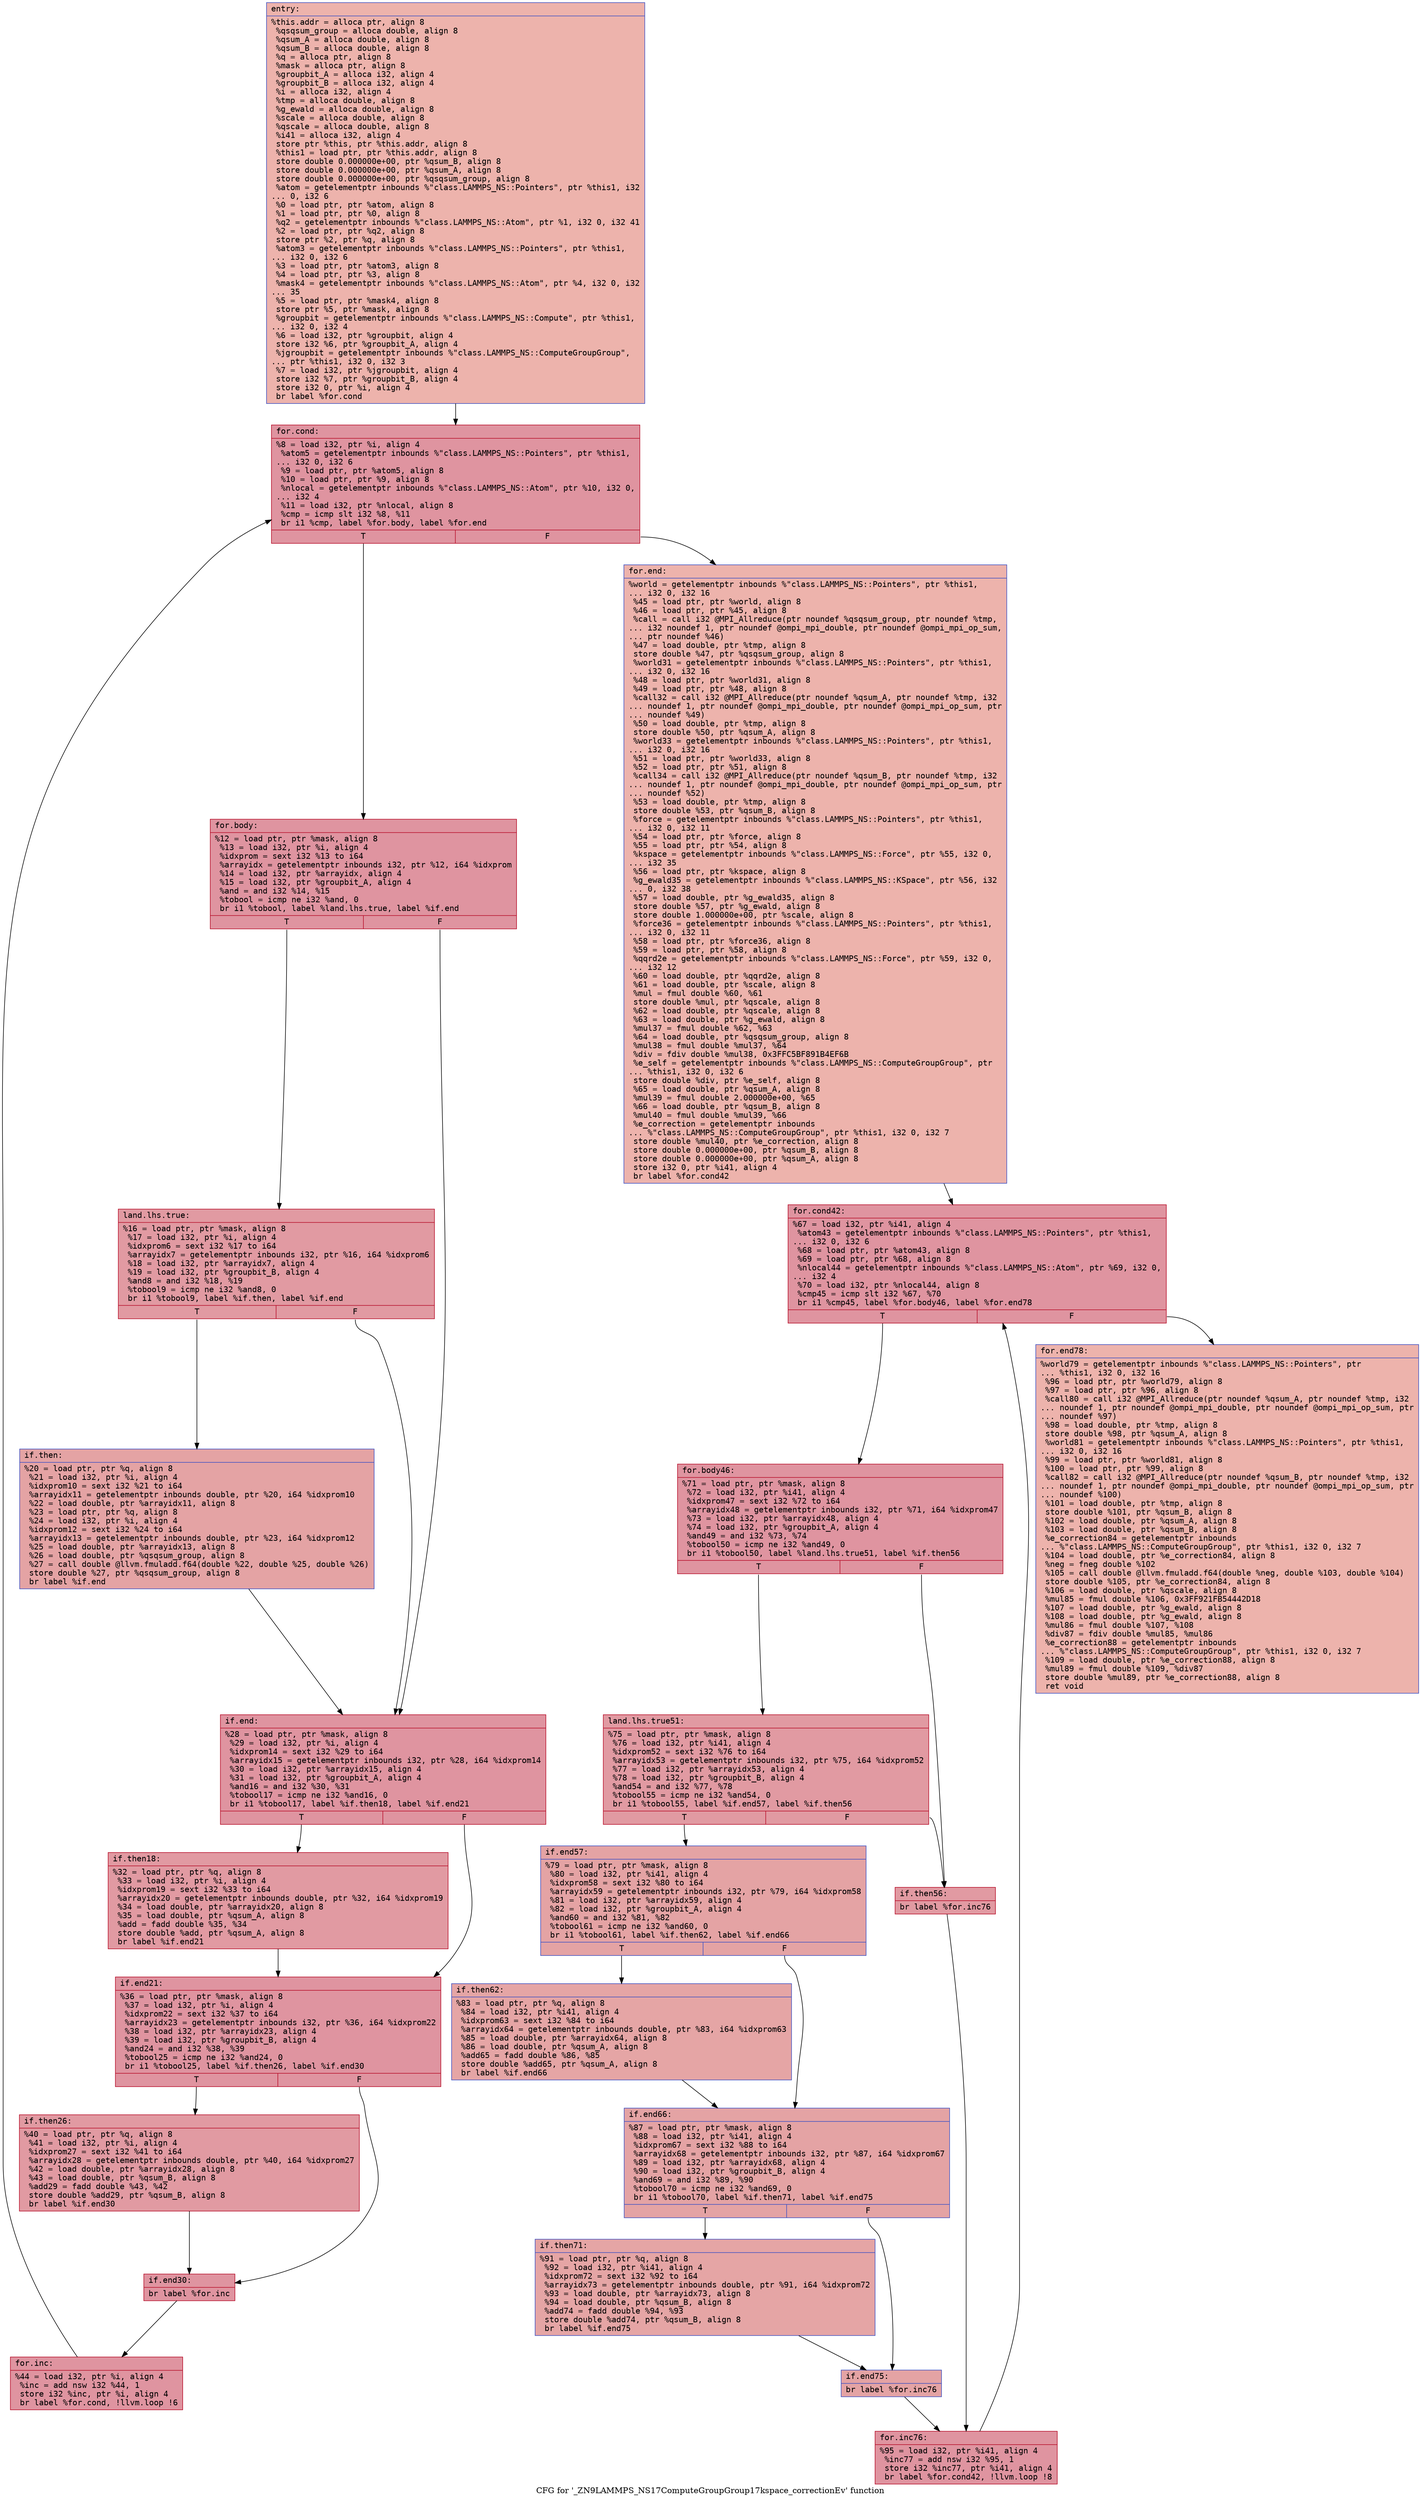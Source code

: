 digraph "CFG for '_ZN9LAMMPS_NS17ComputeGroupGroup17kspace_correctionEv' function" {
	label="CFG for '_ZN9LAMMPS_NS17ComputeGroupGroup17kspace_correctionEv' function";

	Node0x555a14682170 [shape=record,color="#3d50c3ff", style=filled, fillcolor="#d6524470" fontname="Courier",label="{entry:\l|  %this.addr = alloca ptr, align 8\l  %qsqsum_group = alloca double, align 8\l  %qsum_A = alloca double, align 8\l  %qsum_B = alloca double, align 8\l  %q = alloca ptr, align 8\l  %mask = alloca ptr, align 8\l  %groupbit_A = alloca i32, align 4\l  %groupbit_B = alloca i32, align 4\l  %i = alloca i32, align 4\l  %tmp = alloca double, align 8\l  %g_ewald = alloca double, align 8\l  %scale = alloca double, align 8\l  %qscale = alloca double, align 8\l  %i41 = alloca i32, align 4\l  store ptr %this, ptr %this.addr, align 8\l  %this1 = load ptr, ptr %this.addr, align 8\l  store double 0.000000e+00, ptr %qsum_B, align 8\l  store double 0.000000e+00, ptr %qsum_A, align 8\l  store double 0.000000e+00, ptr %qsqsum_group, align 8\l  %atom = getelementptr inbounds %\"class.LAMMPS_NS::Pointers\", ptr %this1, i32\l... 0, i32 6\l  %0 = load ptr, ptr %atom, align 8\l  %1 = load ptr, ptr %0, align 8\l  %q2 = getelementptr inbounds %\"class.LAMMPS_NS::Atom\", ptr %1, i32 0, i32 41\l  %2 = load ptr, ptr %q2, align 8\l  store ptr %2, ptr %q, align 8\l  %atom3 = getelementptr inbounds %\"class.LAMMPS_NS::Pointers\", ptr %this1,\l... i32 0, i32 6\l  %3 = load ptr, ptr %atom3, align 8\l  %4 = load ptr, ptr %3, align 8\l  %mask4 = getelementptr inbounds %\"class.LAMMPS_NS::Atom\", ptr %4, i32 0, i32\l... 35\l  %5 = load ptr, ptr %mask4, align 8\l  store ptr %5, ptr %mask, align 8\l  %groupbit = getelementptr inbounds %\"class.LAMMPS_NS::Compute\", ptr %this1,\l... i32 0, i32 4\l  %6 = load i32, ptr %groupbit, align 4\l  store i32 %6, ptr %groupbit_A, align 4\l  %jgroupbit = getelementptr inbounds %\"class.LAMMPS_NS::ComputeGroupGroup\",\l... ptr %this1, i32 0, i32 3\l  %7 = load i32, ptr %jgroupbit, align 4\l  store i32 %7, ptr %groupbit_B, align 4\l  store i32 0, ptr %i, align 4\l  br label %for.cond\l}"];
	Node0x555a14682170 -> Node0x555a14689e10[tooltip="entry -> for.cond\nProbability 100.00%" ];
	Node0x555a14689e10 [shape=record,color="#b70d28ff", style=filled, fillcolor="#b70d2870" fontname="Courier",label="{for.cond:\l|  %8 = load i32, ptr %i, align 4\l  %atom5 = getelementptr inbounds %\"class.LAMMPS_NS::Pointers\", ptr %this1,\l... i32 0, i32 6\l  %9 = load ptr, ptr %atom5, align 8\l  %10 = load ptr, ptr %9, align 8\l  %nlocal = getelementptr inbounds %\"class.LAMMPS_NS::Atom\", ptr %10, i32 0,\l... i32 4\l  %11 = load i32, ptr %nlocal, align 8\l  %cmp = icmp slt i32 %8, %11\l  br i1 %cmp, label %for.body, label %for.end\l|{<s0>T|<s1>F}}"];
	Node0x555a14689e10:s0 -> Node0x555a1468a480[tooltip="for.cond -> for.body\nProbability 96.88%" ];
	Node0x555a14689e10:s1 -> Node0x555a1468a500[tooltip="for.cond -> for.end\nProbability 3.12%" ];
	Node0x555a1468a480 [shape=record,color="#b70d28ff", style=filled, fillcolor="#b70d2870" fontname="Courier",label="{for.body:\l|  %12 = load ptr, ptr %mask, align 8\l  %13 = load i32, ptr %i, align 4\l  %idxprom = sext i32 %13 to i64\l  %arrayidx = getelementptr inbounds i32, ptr %12, i64 %idxprom\l  %14 = load i32, ptr %arrayidx, align 4\l  %15 = load i32, ptr %groupbit_A, align 4\l  %and = and i32 %14, %15\l  %tobool = icmp ne i32 %and, 0\l  br i1 %tobool, label %land.lhs.true, label %if.end\l|{<s0>T|<s1>F}}"];
	Node0x555a1468a480:s0 -> Node0x555a1468aa70[tooltip="for.body -> land.lhs.true\nProbability 62.50%" ];
	Node0x555a1468a480:s1 -> Node0x555a1468aaf0[tooltip="for.body -> if.end\nProbability 37.50%" ];
	Node0x555a1468aa70 [shape=record,color="#b70d28ff", style=filled, fillcolor="#bb1b2c70" fontname="Courier",label="{land.lhs.true:\l|  %16 = load ptr, ptr %mask, align 8\l  %17 = load i32, ptr %i, align 4\l  %idxprom6 = sext i32 %17 to i64\l  %arrayidx7 = getelementptr inbounds i32, ptr %16, i64 %idxprom6\l  %18 = load i32, ptr %arrayidx7, align 4\l  %19 = load i32, ptr %groupbit_B, align 4\l  %and8 = and i32 %18, %19\l  %tobool9 = icmp ne i32 %and8, 0\l  br i1 %tobool9, label %if.then, label %if.end\l|{<s0>T|<s1>F}}"];
	Node0x555a1468aa70:s0 -> Node0x555a1468b0e0[tooltip="land.lhs.true -> if.then\nProbability 62.50%" ];
	Node0x555a1468aa70:s1 -> Node0x555a1468aaf0[tooltip="land.lhs.true -> if.end\nProbability 37.50%" ];
	Node0x555a1468b0e0 [shape=record,color="#3d50c3ff", style=filled, fillcolor="#c32e3170" fontname="Courier",label="{if.then:\l|  %20 = load ptr, ptr %q, align 8\l  %21 = load i32, ptr %i, align 4\l  %idxprom10 = sext i32 %21 to i64\l  %arrayidx11 = getelementptr inbounds double, ptr %20, i64 %idxprom10\l  %22 = load double, ptr %arrayidx11, align 8\l  %23 = load ptr, ptr %q, align 8\l  %24 = load i32, ptr %i, align 4\l  %idxprom12 = sext i32 %24 to i64\l  %arrayidx13 = getelementptr inbounds double, ptr %23, i64 %idxprom12\l  %25 = load double, ptr %arrayidx13, align 8\l  %26 = load double, ptr %qsqsum_group, align 8\l  %27 = call double @llvm.fmuladd.f64(double %22, double %25, double %26)\l  store double %27, ptr %qsqsum_group, align 8\l  br label %if.end\l}"];
	Node0x555a1468b0e0 -> Node0x555a1468aaf0[tooltip="if.then -> if.end\nProbability 100.00%" ];
	Node0x555a1468aaf0 [shape=record,color="#b70d28ff", style=filled, fillcolor="#b70d2870" fontname="Courier",label="{if.end:\l|  %28 = load ptr, ptr %mask, align 8\l  %29 = load i32, ptr %i, align 4\l  %idxprom14 = sext i32 %29 to i64\l  %arrayidx15 = getelementptr inbounds i32, ptr %28, i64 %idxprom14\l  %30 = load i32, ptr %arrayidx15, align 4\l  %31 = load i32, ptr %groupbit_A, align 4\l  %and16 = and i32 %30, %31\l  %tobool17 = icmp ne i32 %and16, 0\l  br i1 %tobool17, label %if.then18, label %if.end21\l|{<s0>T|<s1>F}}"];
	Node0x555a1468aaf0:s0 -> Node0x555a1468bf40[tooltip="if.end -> if.then18\nProbability 62.50%" ];
	Node0x555a1468aaf0:s1 -> Node0x555a1468c5e0[tooltip="if.end -> if.end21\nProbability 37.50%" ];
	Node0x555a1468bf40 [shape=record,color="#b70d28ff", style=filled, fillcolor="#bb1b2c70" fontname="Courier",label="{if.then18:\l|  %32 = load ptr, ptr %q, align 8\l  %33 = load i32, ptr %i, align 4\l  %idxprom19 = sext i32 %33 to i64\l  %arrayidx20 = getelementptr inbounds double, ptr %32, i64 %idxprom19\l  %34 = load double, ptr %arrayidx20, align 8\l  %35 = load double, ptr %qsum_A, align 8\l  %add = fadd double %35, %34\l  store double %add, ptr %qsum_A, align 8\l  br label %if.end21\l}"];
	Node0x555a1468bf40 -> Node0x555a1468c5e0[tooltip="if.then18 -> if.end21\nProbability 100.00%" ];
	Node0x555a1468c5e0 [shape=record,color="#b70d28ff", style=filled, fillcolor="#b70d2870" fontname="Courier",label="{if.end21:\l|  %36 = load ptr, ptr %mask, align 8\l  %37 = load i32, ptr %i, align 4\l  %idxprom22 = sext i32 %37 to i64\l  %arrayidx23 = getelementptr inbounds i32, ptr %36, i64 %idxprom22\l  %38 = load i32, ptr %arrayidx23, align 4\l  %39 = load i32, ptr %groupbit_B, align 4\l  %and24 = and i32 %38, %39\l  %tobool25 = icmp ne i32 %and24, 0\l  br i1 %tobool25, label %if.then26, label %if.end30\l|{<s0>T|<s1>F}}"];
	Node0x555a1468c5e0:s0 -> Node0x555a1468d120[tooltip="if.end21 -> if.then26\nProbability 62.50%" ];
	Node0x555a1468c5e0:s1 -> Node0x555a1468d1a0[tooltip="if.end21 -> if.end30\nProbability 37.50%" ];
	Node0x555a1468d120 [shape=record,color="#b70d28ff", style=filled, fillcolor="#bb1b2c70" fontname="Courier",label="{if.then26:\l|  %40 = load ptr, ptr %q, align 8\l  %41 = load i32, ptr %i, align 4\l  %idxprom27 = sext i32 %41 to i64\l  %arrayidx28 = getelementptr inbounds double, ptr %40, i64 %idxprom27\l  %42 = load double, ptr %arrayidx28, align 8\l  %43 = load double, ptr %qsum_B, align 8\l  %add29 = fadd double %43, %42\l  store double %add29, ptr %qsum_B, align 8\l  br label %if.end30\l}"];
	Node0x555a1468d120 -> Node0x555a1468d1a0[tooltip="if.then26 -> if.end30\nProbability 100.00%" ];
	Node0x555a1468d1a0 [shape=record,color="#b70d28ff", style=filled, fillcolor="#b70d2870" fontname="Courier",label="{if.end30:\l|  br label %for.inc\l}"];
	Node0x555a1468d1a0 -> Node0x555a1468d800[tooltip="if.end30 -> for.inc\nProbability 100.00%" ];
	Node0x555a1468d800 [shape=record,color="#b70d28ff", style=filled, fillcolor="#b70d2870" fontname="Courier",label="{for.inc:\l|  %44 = load i32, ptr %i, align 4\l  %inc = add nsw i32 %44, 1\l  store i32 %inc, ptr %i, align 4\l  br label %for.cond, !llvm.loop !6\l}"];
	Node0x555a1468d800 -> Node0x555a14689e10[tooltip="for.inc -> for.cond\nProbability 100.00%" ];
	Node0x555a1468a500 [shape=record,color="#3d50c3ff", style=filled, fillcolor="#d6524470" fontname="Courier",label="{for.end:\l|  %world = getelementptr inbounds %\"class.LAMMPS_NS::Pointers\", ptr %this1,\l... i32 0, i32 16\l  %45 = load ptr, ptr %world, align 8\l  %46 = load ptr, ptr %45, align 8\l  %call = call i32 @MPI_Allreduce(ptr noundef %qsqsum_group, ptr noundef %tmp,\l... i32 noundef 1, ptr noundef @ompi_mpi_double, ptr noundef @ompi_mpi_op_sum,\l... ptr noundef %46)\l  %47 = load double, ptr %tmp, align 8\l  store double %47, ptr %qsqsum_group, align 8\l  %world31 = getelementptr inbounds %\"class.LAMMPS_NS::Pointers\", ptr %this1,\l... i32 0, i32 16\l  %48 = load ptr, ptr %world31, align 8\l  %49 = load ptr, ptr %48, align 8\l  %call32 = call i32 @MPI_Allreduce(ptr noundef %qsum_A, ptr noundef %tmp, i32\l... noundef 1, ptr noundef @ompi_mpi_double, ptr noundef @ompi_mpi_op_sum, ptr\l... noundef %49)\l  %50 = load double, ptr %tmp, align 8\l  store double %50, ptr %qsum_A, align 8\l  %world33 = getelementptr inbounds %\"class.LAMMPS_NS::Pointers\", ptr %this1,\l... i32 0, i32 16\l  %51 = load ptr, ptr %world33, align 8\l  %52 = load ptr, ptr %51, align 8\l  %call34 = call i32 @MPI_Allreduce(ptr noundef %qsum_B, ptr noundef %tmp, i32\l... noundef 1, ptr noundef @ompi_mpi_double, ptr noundef @ompi_mpi_op_sum, ptr\l... noundef %52)\l  %53 = load double, ptr %tmp, align 8\l  store double %53, ptr %qsum_B, align 8\l  %force = getelementptr inbounds %\"class.LAMMPS_NS::Pointers\", ptr %this1,\l... i32 0, i32 11\l  %54 = load ptr, ptr %force, align 8\l  %55 = load ptr, ptr %54, align 8\l  %kspace = getelementptr inbounds %\"class.LAMMPS_NS::Force\", ptr %55, i32 0,\l... i32 35\l  %56 = load ptr, ptr %kspace, align 8\l  %g_ewald35 = getelementptr inbounds %\"class.LAMMPS_NS::KSpace\", ptr %56, i32\l... 0, i32 38\l  %57 = load double, ptr %g_ewald35, align 8\l  store double %57, ptr %g_ewald, align 8\l  store double 1.000000e+00, ptr %scale, align 8\l  %force36 = getelementptr inbounds %\"class.LAMMPS_NS::Pointers\", ptr %this1,\l... i32 0, i32 11\l  %58 = load ptr, ptr %force36, align 8\l  %59 = load ptr, ptr %58, align 8\l  %qqrd2e = getelementptr inbounds %\"class.LAMMPS_NS::Force\", ptr %59, i32 0,\l... i32 12\l  %60 = load double, ptr %qqrd2e, align 8\l  %61 = load double, ptr %scale, align 8\l  %mul = fmul double %60, %61\l  store double %mul, ptr %qscale, align 8\l  %62 = load double, ptr %qscale, align 8\l  %63 = load double, ptr %g_ewald, align 8\l  %mul37 = fmul double %62, %63\l  %64 = load double, ptr %qsqsum_group, align 8\l  %mul38 = fmul double %mul37, %64\l  %div = fdiv double %mul38, 0x3FFC5BF891B4EF6B\l  %e_self = getelementptr inbounds %\"class.LAMMPS_NS::ComputeGroupGroup\", ptr\l... %this1, i32 0, i32 6\l  store double %div, ptr %e_self, align 8\l  %65 = load double, ptr %qsum_A, align 8\l  %mul39 = fmul double 2.000000e+00, %65\l  %66 = load double, ptr %qsum_B, align 8\l  %mul40 = fmul double %mul39, %66\l  %e_correction = getelementptr inbounds\l... %\"class.LAMMPS_NS::ComputeGroupGroup\", ptr %this1, i32 0, i32 7\l  store double %mul40, ptr %e_correction, align 8\l  store double 0.000000e+00, ptr %qsum_B, align 8\l  store double 0.000000e+00, ptr %qsum_A, align 8\l  store i32 0, ptr %i41, align 4\l  br label %for.cond42\l}"];
	Node0x555a1468a500 -> Node0x555a146909a0[tooltip="for.end -> for.cond42\nProbability 100.00%" ];
	Node0x555a146909a0 [shape=record,color="#b70d28ff", style=filled, fillcolor="#b70d2870" fontname="Courier",label="{for.cond42:\l|  %67 = load i32, ptr %i41, align 4\l  %atom43 = getelementptr inbounds %\"class.LAMMPS_NS::Pointers\", ptr %this1,\l... i32 0, i32 6\l  %68 = load ptr, ptr %atom43, align 8\l  %69 = load ptr, ptr %68, align 8\l  %nlocal44 = getelementptr inbounds %\"class.LAMMPS_NS::Atom\", ptr %69, i32 0,\l... i32 4\l  %70 = load i32, ptr %nlocal44, align 8\l  %cmp45 = icmp slt i32 %67, %70\l  br i1 %cmp45, label %for.body46, label %for.end78\l|{<s0>T|<s1>F}}"];
	Node0x555a146909a0:s0 -> Node0x555a14690f10[tooltip="for.cond42 -> for.body46\nProbability 96.88%" ];
	Node0x555a146909a0:s1 -> Node0x555a14690f90[tooltip="for.cond42 -> for.end78\nProbability 3.12%" ];
	Node0x555a14690f10 [shape=record,color="#b70d28ff", style=filled, fillcolor="#b70d2870" fontname="Courier",label="{for.body46:\l|  %71 = load ptr, ptr %mask, align 8\l  %72 = load i32, ptr %i41, align 4\l  %idxprom47 = sext i32 %72 to i64\l  %arrayidx48 = getelementptr inbounds i32, ptr %71, i64 %idxprom47\l  %73 = load i32, ptr %arrayidx48, align 4\l  %74 = load i32, ptr %groupbit_A, align 4\l  %and49 = and i32 %73, %74\l  %tobool50 = icmp ne i32 %and49, 0\l  br i1 %tobool50, label %land.lhs.true51, label %if.then56\l|{<s0>T|<s1>F}}"];
	Node0x555a14690f10:s0 -> Node0x555a146915a0[tooltip="for.body46 -> land.lhs.true51\nProbability 62.50%" ];
	Node0x555a14690f10:s1 -> Node0x555a14691620[tooltip="for.body46 -> if.then56\nProbability 37.50%" ];
	Node0x555a146915a0 [shape=record,color="#b70d28ff", style=filled, fillcolor="#bb1b2c70" fontname="Courier",label="{land.lhs.true51:\l|  %75 = load ptr, ptr %mask, align 8\l  %76 = load i32, ptr %i41, align 4\l  %idxprom52 = sext i32 %76 to i64\l  %arrayidx53 = getelementptr inbounds i32, ptr %75, i64 %idxprom52\l  %77 = load i32, ptr %arrayidx53, align 4\l  %78 = load i32, ptr %groupbit_B, align 4\l  %and54 = and i32 %77, %78\l  %tobool55 = icmp ne i32 %and54, 0\l  br i1 %tobool55, label %if.end57, label %if.then56\l|{<s0>T|<s1>F}}"];
	Node0x555a146915a0:s0 -> Node0x555a1468c230[tooltip="land.lhs.true51 -> if.end57\nProbability 62.50%" ];
	Node0x555a146915a0:s1 -> Node0x555a14691620[tooltip="land.lhs.true51 -> if.then56\nProbability 37.50%" ];
	Node0x555a14691620 [shape=record,color="#b70d28ff", style=filled, fillcolor="#bb1b2c70" fontname="Courier",label="{if.then56:\l|  br label %for.inc76\l}"];
	Node0x555a14691620 -> Node0x555a1468c360[tooltip="if.then56 -> for.inc76\nProbability 100.00%" ];
	Node0x555a1468c230 [shape=record,color="#3d50c3ff", style=filled, fillcolor="#c32e3170" fontname="Courier",label="{if.end57:\l|  %79 = load ptr, ptr %mask, align 8\l  %80 = load i32, ptr %i41, align 4\l  %idxprom58 = sext i32 %80 to i64\l  %arrayidx59 = getelementptr inbounds i32, ptr %79, i64 %idxprom58\l  %81 = load i32, ptr %arrayidx59, align 4\l  %82 = load i32, ptr %groupbit_A, align 4\l  %and60 = and i32 %81, %82\l  %tobool61 = icmp ne i32 %and60, 0\l  br i1 %tobool61, label %if.then62, label %if.end66\l|{<s0>T|<s1>F}}"];
	Node0x555a1468c230:s0 -> Node0x555a14692930[tooltip="if.end57 -> if.then62\nProbability 62.50%" ];
	Node0x555a1468c230:s1 -> Node0x555a146929b0[tooltip="if.end57 -> if.end66\nProbability 37.50%" ];
	Node0x555a14692930 [shape=record,color="#3d50c3ff", style=filled, fillcolor="#c5333470" fontname="Courier",label="{if.then62:\l|  %83 = load ptr, ptr %q, align 8\l  %84 = load i32, ptr %i41, align 4\l  %idxprom63 = sext i32 %84 to i64\l  %arrayidx64 = getelementptr inbounds double, ptr %83, i64 %idxprom63\l  %85 = load double, ptr %arrayidx64, align 8\l  %86 = load double, ptr %qsum_A, align 8\l  %add65 = fadd double %86, %85\l  store double %add65, ptr %qsum_A, align 8\l  br label %if.end66\l}"];
	Node0x555a14692930 -> Node0x555a146929b0[tooltip="if.then62 -> if.end66\nProbability 100.00%" ];
	Node0x555a146929b0 [shape=record,color="#3d50c3ff", style=filled, fillcolor="#c32e3170" fontname="Courier",label="{if.end66:\l|  %87 = load ptr, ptr %mask, align 8\l  %88 = load i32, ptr %i41, align 4\l  %idxprom67 = sext i32 %88 to i64\l  %arrayidx68 = getelementptr inbounds i32, ptr %87, i64 %idxprom67\l  %89 = load i32, ptr %arrayidx68, align 4\l  %90 = load i32, ptr %groupbit_B, align 4\l  %and69 = and i32 %89, %90\l  %tobool70 = icmp ne i32 %and69, 0\l  br i1 %tobool70, label %if.then71, label %if.end75\l|{<s0>T|<s1>F}}"];
	Node0x555a146929b0:s0 -> Node0x555a14693550[tooltip="if.end66 -> if.then71\nProbability 62.50%" ];
	Node0x555a146929b0:s1 -> Node0x555a146935d0[tooltip="if.end66 -> if.end75\nProbability 37.50%" ];
	Node0x555a14693550 [shape=record,color="#3d50c3ff", style=filled, fillcolor="#c5333470" fontname="Courier",label="{if.then71:\l|  %91 = load ptr, ptr %q, align 8\l  %92 = load i32, ptr %i41, align 4\l  %idxprom72 = sext i32 %92 to i64\l  %arrayidx73 = getelementptr inbounds double, ptr %91, i64 %idxprom72\l  %93 = load double, ptr %arrayidx73, align 8\l  %94 = load double, ptr %qsum_B, align 8\l  %add74 = fadd double %94, %93\l  store double %add74, ptr %qsum_B, align 8\l  br label %if.end75\l}"];
	Node0x555a14693550 -> Node0x555a146935d0[tooltip="if.then71 -> if.end75\nProbability 100.00%" ];
	Node0x555a146935d0 [shape=record,color="#3d50c3ff", style=filled, fillcolor="#c32e3170" fontname="Courier",label="{if.end75:\l|  br label %for.inc76\l}"];
	Node0x555a146935d0 -> Node0x555a1468c360[tooltip="if.end75 -> for.inc76\nProbability 100.00%" ];
	Node0x555a1468c360 [shape=record,color="#b70d28ff", style=filled, fillcolor="#b70d2870" fontname="Courier",label="{for.inc76:\l|  %95 = load i32, ptr %i41, align 4\l  %inc77 = add nsw i32 %95, 1\l  store i32 %inc77, ptr %i41, align 4\l  br label %for.cond42, !llvm.loop !8\l}"];
	Node0x555a1468c360 -> Node0x555a146909a0[tooltip="for.inc76 -> for.cond42\nProbability 100.00%" ];
	Node0x555a14690f90 [shape=record,color="#3d50c3ff", style=filled, fillcolor="#d6524470" fontname="Courier",label="{for.end78:\l|  %world79 = getelementptr inbounds %\"class.LAMMPS_NS::Pointers\", ptr\l... %this1, i32 0, i32 16\l  %96 = load ptr, ptr %world79, align 8\l  %97 = load ptr, ptr %96, align 8\l  %call80 = call i32 @MPI_Allreduce(ptr noundef %qsum_A, ptr noundef %tmp, i32\l... noundef 1, ptr noundef @ompi_mpi_double, ptr noundef @ompi_mpi_op_sum, ptr\l... noundef %97)\l  %98 = load double, ptr %tmp, align 8\l  store double %98, ptr %qsum_A, align 8\l  %world81 = getelementptr inbounds %\"class.LAMMPS_NS::Pointers\", ptr %this1,\l... i32 0, i32 16\l  %99 = load ptr, ptr %world81, align 8\l  %100 = load ptr, ptr %99, align 8\l  %call82 = call i32 @MPI_Allreduce(ptr noundef %qsum_B, ptr noundef %tmp, i32\l... noundef 1, ptr noundef @ompi_mpi_double, ptr noundef @ompi_mpi_op_sum, ptr\l... noundef %100)\l  %101 = load double, ptr %tmp, align 8\l  store double %101, ptr %qsum_B, align 8\l  %102 = load double, ptr %qsum_A, align 8\l  %103 = load double, ptr %qsum_B, align 8\l  %e_correction84 = getelementptr inbounds\l... %\"class.LAMMPS_NS::ComputeGroupGroup\", ptr %this1, i32 0, i32 7\l  %104 = load double, ptr %e_correction84, align 8\l  %neg = fneg double %102\l  %105 = call double @llvm.fmuladd.f64(double %neg, double %103, double %104)\l  store double %105, ptr %e_correction84, align 8\l  %106 = load double, ptr %qscale, align 8\l  %mul85 = fmul double %106, 0x3FF921FB54442D18\l  %107 = load double, ptr %g_ewald, align 8\l  %108 = load double, ptr %g_ewald, align 8\l  %mul86 = fmul double %107, %108\l  %div87 = fdiv double %mul85, %mul86\l  %e_correction88 = getelementptr inbounds\l... %\"class.LAMMPS_NS::ComputeGroupGroup\", ptr %this1, i32 0, i32 7\l  %109 = load double, ptr %e_correction88, align 8\l  %mul89 = fmul double %109, %div87\l  store double %mul89, ptr %e_correction88, align 8\l  ret void\l}"];
}
